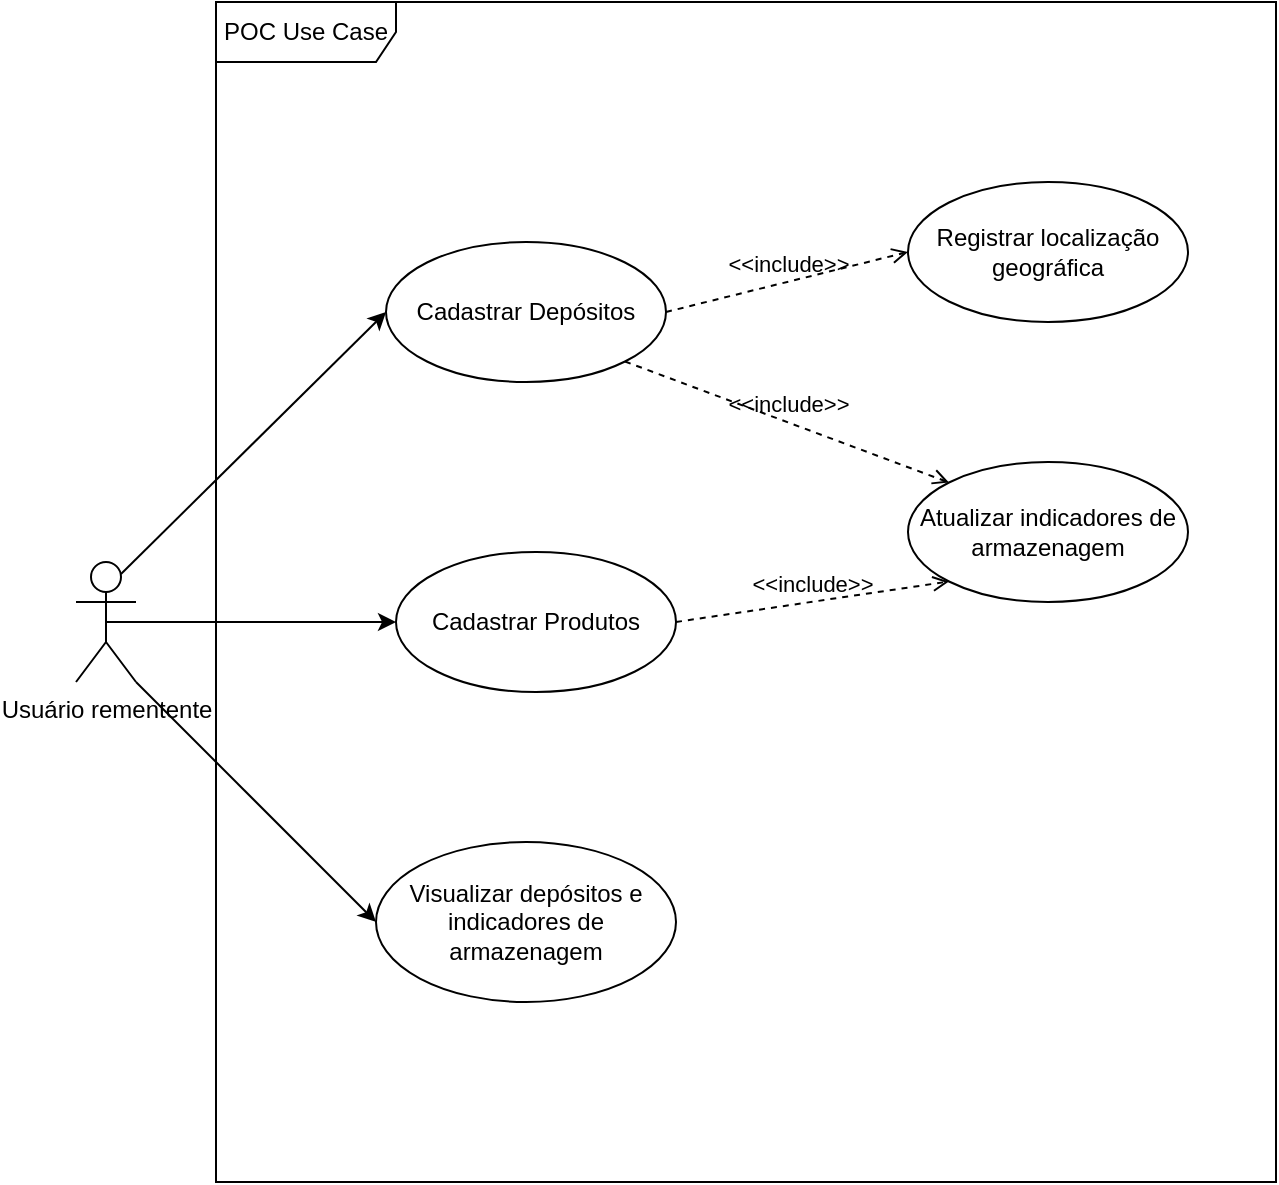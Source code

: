 <mxfile version="20.2.7" type="device"><diagram id="wDnLMvG-83-RW_ECSXDB" name="Página-1"><mxGraphModel dx="1038" dy="481" grid="1" gridSize="10" guides="1" tooltips="1" connect="1" arrows="1" fold="1" page="1" pageScale="1" pageWidth="827" pageHeight="1169" math="0" shadow="0"><root><mxCell id="0"/><mxCell id="1" parent="0"/><mxCell id="8_5qj3f81yL6rka0aB4b-5" style="rounded=0;orthogonalLoop=1;jettySize=auto;html=1;entryX=0;entryY=0.5;entryDx=0;entryDy=0;exitX=0.75;exitY=0.1;exitDx=0;exitDy=0;exitPerimeter=0;" edge="1" parent="1" source="8_5qj3f81yL6rka0aB4b-1" target="8_5qj3f81yL6rka0aB4b-2"><mxGeometry relative="1" as="geometry"><mxPoint x="136" y="330" as="sourcePoint"/></mxGeometry></mxCell><mxCell id="8_5qj3f81yL6rka0aB4b-6" style="edgeStyle=none;rounded=0;orthogonalLoop=1;jettySize=auto;html=1;exitX=0.5;exitY=0.5;exitDx=0;exitDy=0;exitPerimeter=0;" edge="1" parent="1" source="8_5qj3f81yL6rka0aB4b-1" target="8_5qj3f81yL6rka0aB4b-3"><mxGeometry relative="1" as="geometry"/></mxCell><mxCell id="8_5qj3f81yL6rka0aB4b-7" style="edgeStyle=none;rounded=0;orthogonalLoop=1;jettySize=auto;html=1;exitX=1;exitY=1;exitDx=0;exitDy=0;exitPerimeter=0;entryX=0;entryY=0.5;entryDx=0;entryDy=0;" edge="1" parent="1" source="8_5qj3f81yL6rka0aB4b-1" target="8_5qj3f81yL6rka0aB4b-4"><mxGeometry relative="1" as="geometry"/></mxCell><mxCell id="8_5qj3f81yL6rka0aB4b-1" value="Usuário rementente&lt;br&gt;&lt;br&gt;" style="shape=umlActor;verticalLabelPosition=bottom;verticalAlign=top;html=1;" vertex="1" parent="1"><mxGeometry x="120" y="300" width="30" height="60" as="geometry"/></mxCell><mxCell id="8_5qj3f81yL6rka0aB4b-2" value="Cadastrar Depósitos" style="ellipse;whiteSpace=wrap;html=1;" vertex="1" parent="1"><mxGeometry x="275" y="140" width="140" height="70" as="geometry"/></mxCell><mxCell id="8_5qj3f81yL6rka0aB4b-3" value="Cadastrar Produtos" style="ellipse;whiteSpace=wrap;html=1;" vertex="1" parent="1"><mxGeometry x="280" y="295" width="140" height="70" as="geometry"/></mxCell><mxCell id="8_5qj3f81yL6rka0aB4b-4" value="Visualizar depósitos e indicadores de armazenagem" style="ellipse;whiteSpace=wrap;html=1;" vertex="1" parent="1"><mxGeometry x="270" y="440" width="150" height="80" as="geometry"/></mxCell><mxCell id="8_5qj3f81yL6rka0aB4b-10" value="Registrar localização geográfica" style="ellipse;whiteSpace=wrap;html=1;" vertex="1" parent="1"><mxGeometry x="536" y="110" width="140" height="70" as="geometry"/></mxCell><mxCell id="8_5qj3f81yL6rka0aB4b-11" value="Atualizar indicadores de armazenagem" style="ellipse;whiteSpace=wrap;html=1;" vertex="1" parent="1"><mxGeometry x="536" y="250" width="140" height="70" as="geometry"/></mxCell><mxCell id="8_5qj3f81yL6rka0aB4b-15" value="&amp;lt;&amp;lt;include&amp;gt;&amp;gt;" style="html=1;verticalAlign=bottom;labelBackgroundColor=none;endArrow=open;endFill=0;dashed=1;rounded=0;exitX=1;exitY=0.5;exitDx=0;exitDy=0;entryX=0;entryY=0.5;entryDx=0;entryDy=0;" edge="1" parent="1" source="8_5qj3f81yL6rka0aB4b-2" target="8_5qj3f81yL6rka0aB4b-10"><mxGeometry width="160" relative="1" as="geometry"><mxPoint x="396" y="120" as="sourcePoint"/><mxPoint x="556" y="120" as="targetPoint"/></mxGeometry></mxCell><mxCell id="8_5qj3f81yL6rka0aB4b-16" value="&amp;lt;&amp;lt;include&amp;gt;&amp;gt;" style="html=1;verticalAlign=bottom;labelBackgroundColor=none;endArrow=open;endFill=0;dashed=1;rounded=0;exitX=1;exitY=1;exitDx=0;exitDy=0;entryX=0;entryY=0;entryDx=0;entryDy=0;" edge="1" parent="1" source="8_5qj3f81yL6rka0aB4b-2" target="8_5qj3f81yL6rka0aB4b-11"><mxGeometry width="160" relative="1" as="geometry"><mxPoint x="406" y="220" as="sourcePoint"/><mxPoint x="566" y="220" as="targetPoint"/></mxGeometry></mxCell><mxCell id="8_5qj3f81yL6rka0aB4b-17" value="&amp;lt;&amp;lt;include&amp;gt;&amp;gt;" style="html=1;verticalAlign=bottom;labelBackgroundColor=none;endArrow=open;endFill=0;dashed=1;rounded=0;exitX=1;exitY=0.5;exitDx=0;exitDy=0;entryX=0;entryY=1;entryDx=0;entryDy=0;" edge="1" parent="1" source="8_5qj3f81yL6rka0aB4b-3" target="8_5qj3f81yL6rka0aB4b-11"><mxGeometry width="160" relative="1" as="geometry"><mxPoint x="396" y="390" as="sourcePoint"/><mxPoint x="556" y="390" as="targetPoint"/></mxGeometry></mxCell><mxCell id="8_5qj3f81yL6rka0aB4b-18" value="POC Use Case" style="shape=umlFrame;whiteSpace=wrap;html=1;width=90;height=30;" vertex="1" parent="1"><mxGeometry x="190" y="20" width="530" height="590" as="geometry"/></mxCell></root></mxGraphModel></diagram></mxfile>